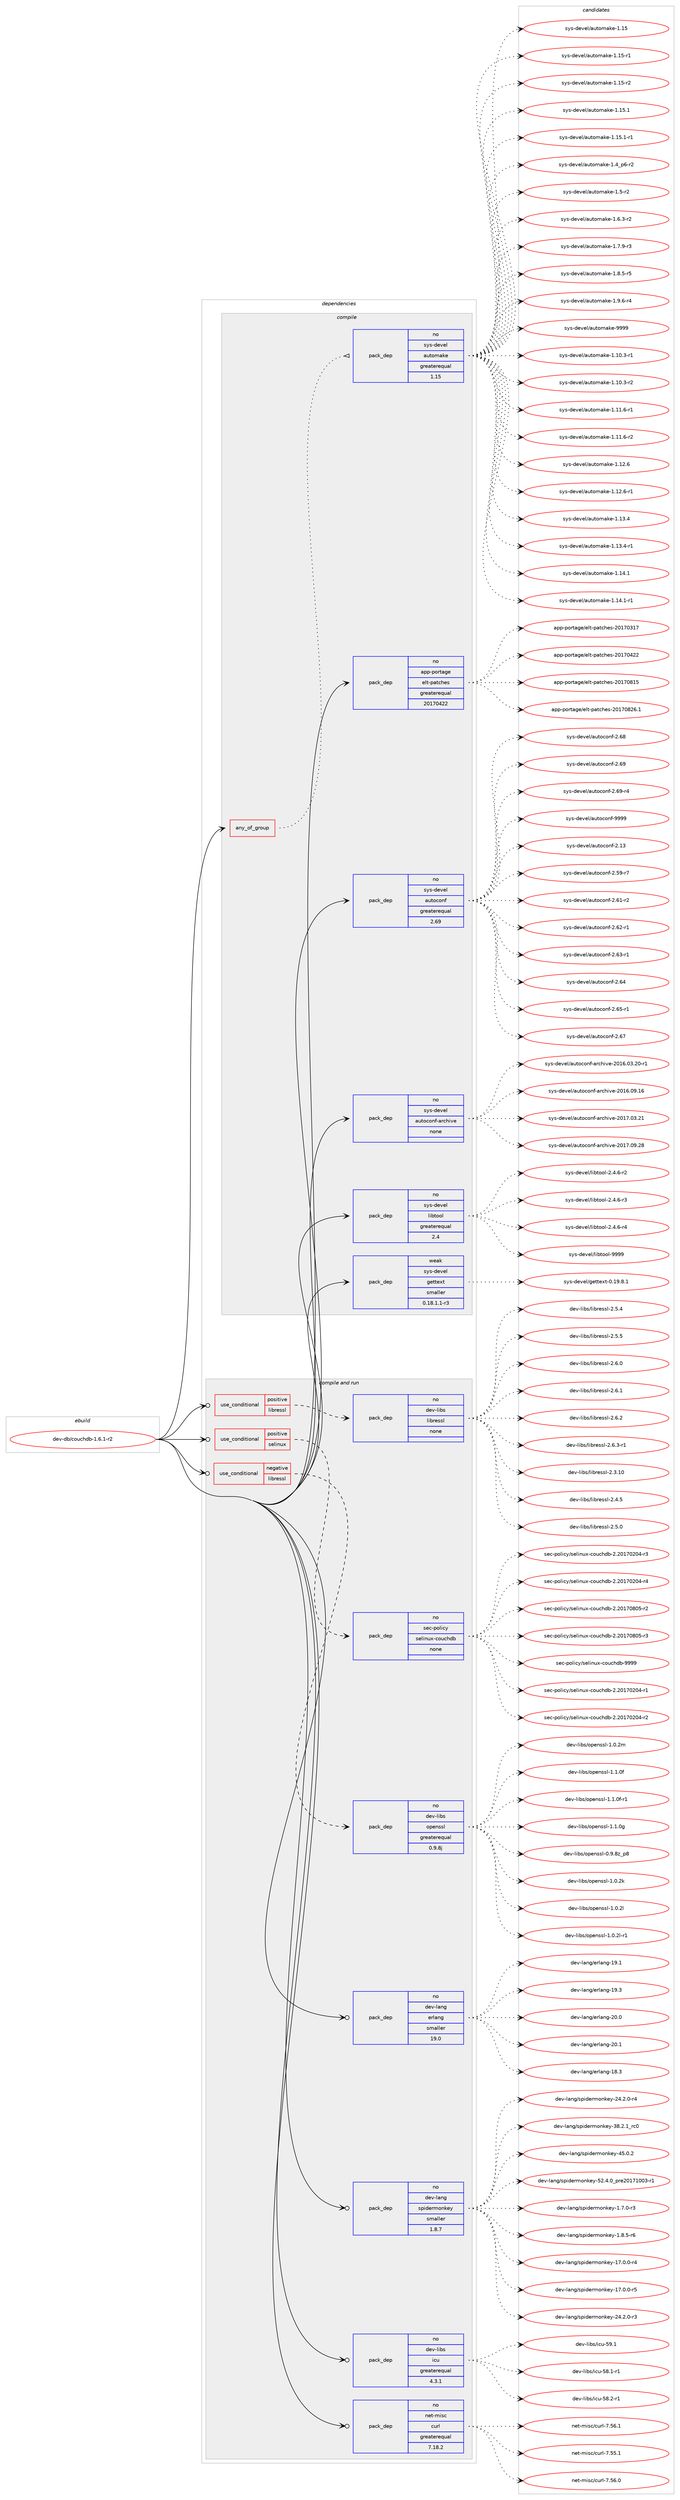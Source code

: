 digraph prolog {

# *************
# Graph options
# *************

newrank=true;
concentrate=true;
compound=true;
graph [rankdir=LR,fontname=Helvetica,fontsize=10,ranksep=1.5];#, ranksep=2.5, nodesep=0.2];
edge  [arrowhead=vee];
node  [fontname=Helvetica,fontsize=10];

# **********
# The ebuild
# **********

subgraph cluster_leftcol {
color=gray;
rank=same;
label=<<i>ebuild</i>>;
id [label="dev-db/couchdb-1.6.1-r2", color=red, width=4, href="../dev-db/couchdb-1.6.1-r2.svg"];
}

# ****************
# The dependencies
# ****************

subgraph cluster_midcol {
color=gray;
label=<<i>dependencies</i>>;
subgraph cluster_compile {
fillcolor="#eeeeee";
style=filled;
label=<<i>compile</i>>;
subgraph any1439 {
dependency66146 [label=<<TABLE BORDER="0" CELLBORDER="1" CELLSPACING="0" CELLPADDING="4"><TR><TD CELLPADDING="10">any_of_group</TD></TR></TABLE>>, shape=none, color=red];subgraph pack48782 {
dependency66147 [label=<<TABLE BORDER="0" CELLBORDER="1" CELLSPACING="0" CELLPADDING="4" WIDTH="220"><TR><TD ROWSPAN="6" CELLPADDING="30">pack_dep</TD></TR><TR><TD WIDTH="110">no</TD></TR><TR><TD>sys-devel</TD></TR><TR><TD>automake</TD></TR><TR><TD>greaterequal</TD></TR><TR><TD>1.15</TD></TR></TABLE>>, shape=none, color=blue];
}
dependency66146:e -> dependency66147:w [weight=20,style="dotted",arrowhead="oinv"];
}
id:e -> dependency66146:w [weight=20,style="solid",arrowhead="vee"];
subgraph pack48783 {
dependency66148 [label=<<TABLE BORDER="0" CELLBORDER="1" CELLSPACING="0" CELLPADDING="4" WIDTH="220"><TR><TD ROWSPAN="6" CELLPADDING="30">pack_dep</TD></TR><TR><TD WIDTH="110">no</TD></TR><TR><TD>app-portage</TD></TR><TR><TD>elt-patches</TD></TR><TR><TD>greaterequal</TD></TR><TR><TD>20170422</TD></TR></TABLE>>, shape=none, color=blue];
}
id:e -> dependency66148:w [weight=20,style="solid",arrowhead="vee"];
subgraph pack48784 {
dependency66149 [label=<<TABLE BORDER="0" CELLBORDER="1" CELLSPACING="0" CELLPADDING="4" WIDTH="220"><TR><TD ROWSPAN="6" CELLPADDING="30">pack_dep</TD></TR><TR><TD WIDTH="110">no</TD></TR><TR><TD>sys-devel</TD></TR><TR><TD>autoconf</TD></TR><TR><TD>greaterequal</TD></TR><TR><TD>2.69</TD></TR></TABLE>>, shape=none, color=blue];
}
id:e -> dependency66149:w [weight=20,style="solid",arrowhead="vee"];
subgraph pack48785 {
dependency66150 [label=<<TABLE BORDER="0" CELLBORDER="1" CELLSPACING="0" CELLPADDING="4" WIDTH="220"><TR><TD ROWSPAN="6" CELLPADDING="30">pack_dep</TD></TR><TR><TD WIDTH="110">no</TD></TR><TR><TD>sys-devel</TD></TR><TR><TD>autoconf-archive</TD></TR><TR><TD>none</TD></TR><TR><TD></TD></TR></TABLE>>, shape=none, color=blue];
}
id:e -> dependency66150:w [weight=20,style="solid",arrowhead="vee"];
subgraph pack48786 {
dependency66151 [label=<<TABLE BORDER="0" CELLBORDER="1" CELLSPACING="0" CELLPADDING="4" WIDTH="220"><TR><TD ROWSPAN="6" CELLPADDING="30">pack_dep</TD></TR><TR><TD WIDTH="110">no</TD></TR><TR><TD>sys-devel</TD></TR><TR><TD>libtool</TD></TR><TR><TD>greaterequal</TD></TR><TR><TD>2.4</TD></TR></TABLE>>, shape=none, color=blue];
}
id:e -> dependency66151:w [weight=20,style="solid",arrowhead="vee"];
subgraph pack48787 {
dependency66152 [label=<<TABLE BORDER="0" CELLBORDER="1" CELLSPACING="0" CELLPADDING="4" WIDTH="220"><TR><TD ROWSPAN="6" CELLPADDING="30">pack_dep</TD></TR><TR><TD WIDTH="110">weak</TD></TR><TR><TD>sys-devel</TD></TR><TR><TD>gettext</TD></TR><TR><TD>smaller</TD></TR><TR><TD>0.18.1.1-r3</TD></TR></TABLE>>, shape=none, color=blue];
}
id:e -> dependency66152:w [weight=20,style="solid",arrowhead="vee"];
}
subgraph cluster_compileandrun {
fillcolor="#eeeeee";
style=filled;
label=<<i>compile and run</i>>;
subgraph cond15896 {
dependency66153 [label=<<TABLE BORDER="0" CELLBORDER="1" CELLSPACING="0" CELLPADDING="4"><TR><TD ROWSPAN="3" CELLPADDING="10">use_conditional</TD></TR><TR><TD>negative</TD></TR><TR><TD>libressl</TD></TR></TABLE>>, shape=none, color=red];
subgraph pack48788 {
dependency66154 [label=<<TABLE BORDER="0" CELLBORDER="1" CELLSPACING="0" CELLPADDING="4" WIDTH="220"><TR><TD ROWSPAN="6" CELLPADDING="30">pack_dep</TD></TR><TR><TD WIDTH="110">no</TD></TR><TR><TD>dev-libs</TD></TR><TR><TD>openssl</TD></TR><TR><TD>greaterequal</TD></TR><TR><TD>0.9.8j</TD></TR></TABLE>>, shape=none, color=blue];
}
dependency66153:e -> dependency66154:w [weight=20,style="dashed",arrowhead="vee"];
}
id:e -> dependency66153:w [weight=20,style="solid",arrowhead="odotvee"];
subgraph cond15897 {
dependency66155 [label=<<TABLE BORDER="0" CELLBORDER="1" CELLSPACING="0" CELLPADDING="4"><TR><TD ROWSPAN="3" CELLPADDING="10">use_conditional</TD></TR><TR><TD>positive</TD></TR><TR><TD>libressl</TD></TR></TABLE>>, shape=none, color=red];
subgraph pack48789 {
dependency66156 [label=<<TABLE BORDER="0" CELLBORDER="1" CELLSPACING="0" CELLPADDING="4" WIDTH="220"><TR><TD ROWSPAN="6" CELLPADDING="30">pack_dep</TD></TR><TR><TD WIDTH="110">no</TD></TR><TR><TD>dev-libs</TD></TR><TR><TD>libressl</TD></TR><TR><TD>none</TD></TR><TR><TD></TD></TR></TABLE>>, shape=none, color=blue];
}
dependency66155:e -> dependency66156:w [weight=20,style="dashed",arrowhead="vee"];
}
id:e -> dependency66155:w [weight=20,style="solid",arrowhead="odotvee"];
subgraph cond15898 {
dependency66157 [label=<<TABLE BORDER="0" CELLBORDER="1" CELLSPACING="0" CELLPADDING="4"><TR><TD ROWSPAN="3" CELLPADDING="10">use_conditional</TD></TR><TR><TD>positive</TD></TR><TR><TD>selinux</TD></TR></TABLE>>, shape=none, color=red];
subgraph pack48790 {
dependency66158 [label=<<TABLE BORDER="0" CELLBORDER="1" CELLSPACING="0" CELLPADDING="4" WIDTH="220"><TR><TD ROWSPAN="6" CELLPADDING="30">pack_dep</TD></TR><TR><TD WIDTH="110">no</TD></TR><TR><TD>sec-policy</TD></TR><TR><TD>selinux-couchdb</TD></TR><TR><TD>none</TD></TR><TR><TD></TD></TR></TABLE>>, shape=none, color=blue];
}
dependency66157:e -> dependency66158:w [weight=20,style="dashed",arrowhead="vee"];
}
id:e -> dependency66157:w [weight=20,style="solid",arrowhead="odotvee"];
subgraph pack48791 {
dependency66159 [label=<<TABLE BORDER="0" CELLBORDER="1" CELLSPACING="0" CELLPADDING="4" WIDTH="220"><TR><TD ROWSPAN="6" CELLPADDING="30">pack_dep</TD></TR><TR><TD WIDTH="110">no</TD></TR><TR><TD>dev-lang</TD></TR><TR><TD>erlang</TD></TR><TR><TD>smaller</TD></TR><TR><TD>19.0</TD></TR></TABLE>>, shape=none, color=blue];
}
id:e -> dependency66159:w [weight=20,style="solid",arrowhead="odotvee"];
subgraph pack48792 {
dependency66160 [label=<<TABLE BORDER="0" CELLBORDER="1" CELLSPACING="0" CELLPADDING="4" WIDTH="220"><TR><TD ROWSPAN="6" CELLPADDING="30">pack_dep</TD></TR><TR><TD WIDTH="110">no</TD></TR><TR><TD>dev-lang</TD></TR><TR><TD>spidermonkey</TD></TR><TR><TD>smaller</TD></TR><TR><TD>1.8.7</TD></TR></TABLE>>, shape=none, color=blue];
}
id:e -> dependency66160:w [weight=20,style="solid",arrowhead="odotvee"];
subgraph pack48793 {
dependency66161 [label=<<TABLE BORDER="0" CELLBORDER="1" CELLSPACING="0" CELLPADDING="4" WIDTH="220"><TR><TD ROWSPAN="6" CELLPADDING="30">pack_dep</TD></TR><TR><TD WIDTH="110">no</TD></TR><TR><TD>dev-libs</TD></TR><TR><TD>icu</TD></TR><TR><TD>greaterequal</TD></TR><TR><TD>4.3.1</TD></TR></TABLE>>, shape=none, color=blue];
}
id:e -> dependency66161:w [weight=20,style="solid",arrowhead="odotvee"];
subgraph pack48794 {
dependency66162 [label=<<TABLE BORDER="0" CELLBORDER="1" CELLSPACING="0" CELLPADDING="4" WIDTH="220"><TR><TD ROWSPAN="6" CELLPADDING="30">pack_dep</TD></TR><TR><TD WIDTH="110">no</TD></TR><TR><TD>net-misc</TD></TR><TR><TD>curl</TD></TR><TR><TD>greaterequal</TD></TR><TR><TD>7.18.2</TD></TR></TABLE>>, shape=none, color=blue];
}
id:e -> dependency66162:w [weight=20,style="solid",arrowhead="odotvee"];
}
subgraph cluster_run {
fillcolor="#eeeeee";
style=filled;
label=<<i>run</i>>;
}
}

# **************
# The candidates
# **************

subgraph cluster_choices {
rank=same;
color=gray;
label=<<i>candidates</i>>;

subgraph choice48782 {
color=black;
nodesep=1;
choice11512111545100101118101108479711711611110997107101454946494846514511449 [label="sys-devel/automake-1.10.3-r1", color=red, width=4,href="../sys-devel/automake-1.10.3-r1.svg"];
choice11512111545100101118101108479711711611110997107101454946494846514511450 [label="sys-devel/automake-1.10.3-r2", color=red, width=4,href="../sys-devel/automake-1.10.3-r2.svg"];
choice11512111545100101118101108479711711611110997107101454946494946544511449 [label="sys-devel/automake-1.11.6-r1", color=red, width=4,href="../sys-devel/automake-1.11.6-r1.svg"];
choice11512111545100101118101108479711711611110997107101454946494946544511450 [label="sys-devel/automake-1.11.6-r2", color=red, width=4,href="../sys-devel/automake-1.11.6-r2.svg"];
choice1151211154510010111810110847971171161111099710710145494649504654 [label="sys-devel/automake-1.12.6", color=red, width=4,href="../sys-devel/automake-1.12.6.svg"];
choice11512111545100101118101108479711711611110997107101454946495046544511449 [label="sys-devel/automake-1.12.6-r1", color=red, width=4,href="../sys-devel/automake-1.12.6-r1.svg"];
choice1151211154510010111810110847971171161111099710710145494649514652 [label="sys-devel/automake-1.13.4", color=red, width=4,href="../sys-devel/automake-1.13.4.svg"];
choice11512111545100101118101108479711711611110997107101454946495146524511449 [label="sys-devel/automake-1.13.4-r1", color=red, width=4,href="../sys-devel/automake-1.13.4-r1.svg"];
choice1151211154510010111810110847971171161111099710710145494649524649 [label="sys-devel/automake-1.14.1", color=red, width=4,href="../sys-devel/automake-1.14.1.svg"];
choice11512111545100101118101108479711711611110997107101454946495246494511449 [label="sys-devel/automake-1.14.1-r1", color=red, width=4,href="../sys-devel/automake-1.14.1-r1.svg"];
choice115121115451001011181011084797117116111109971071014549464953 [label="sys-devel/automake-1.15", color=red, width=4,href="../sys-devel/automake-1.15.svg"];
choice1151211154510010111810110847971171161111099710710145494649534511449 [label="sys-devel/automake-1.15-r1", color=red, width=4,href="../sys-devel/automake-1.15-r1.svg"];
choice1151211154510010111810110847971171161111099710710145494649534511450 [label="sys-devel/automake-1.15-r2", color=red, width=4,href="../sys-devel/automake-1.15-r2.svg"];
choice1151211154510010111810110847971171161111099710710145494649534649 [label="sys-devel/automake-1.15.1", color=red, width=4,href="../sys-devel/automake-1.15.1.svg"];
choice11512111545100101118101108479711711611110997107101454946495346494511449 [label="sys-devel/automake-1.15.1-r1", color=red, width=4,href="../sys-devel/automake-1.15.1-r1.svg"];
choice115121115451001011181011084797117116111109971071014549465295112544511450 [label="sys-devel/automake-1.4_p6-r2", color=red, width=4,href="../sys-devel/automake-1.4_p6-r2.svg"];
choice11512111545100101118101108479711711611110997107101454946534511450 [label="sys-devel/automake-1.5-r2", color=red, width=4,href="../sys-devel/automake-1.5-r2.svg"];
choice115121115451001011181011084797117116111109971071014549465446514511450 [label="sys-devel/automake-1.6.3-r2", color=red, width=4,href="../sys-devel/automake-1.6.3-r2.svg"];
choice115121115451001011181011084797117116111109971071014549465546574511451 [label="sys-devel/automake-1.7.9-r3", color=red, width=4,href="../sys-devel/automake-1.7.9-r3.svg"];
choice115121115451001011181011084797117116111109971071014549465646534511453 [label="sys-devel/automake-1.8.5-r5", color=red, width=4,href="../sys-devel/automake-1.8.5-r5.svg"];
choice115121115451001011181011084797117116111109971071014549465746544511452 [label="sys-devel/automake-1.9.6-r4", color=red, width=4,href="../sys-devel/automake-1.9.6-r4.svg"];
choice115121115451001011181011084797117116111109971071014557575757 [label="sys-devel/automake-9999", color=red, width=4,href="../sys-devel/automake-9999.svg"];
dependency66147:e -> choice11512111545100101118101108479711711611110997107101454946494846514511449:w [style=dotted,weight="100"];
dependency66147:e -> choice11512111545100101118101108479711711611110997107101454946494846514511450:w [style=dotted,weight="100"];
dependency66147:e -> choice11512111545100101118101108479711711611110997107101454946494946544511449:w [style=dotted,weight="100"];
dependency66147:e -> choice11512111545100101118101108479711711611110997107101454946494946544511450:w [style=dotted,weight="100"];
dependency66147:e -> choice1151211154510010111810110847971171161111099710710145494649504654:w [style=dotted,weight="100"];
dependency66147:e -> choice11512111545100101118101108479711711611110997107101454946495046544511449:w [style=dotted,weight="100"];
dependency66147:e -> choice1151211154510010111810110847971171161111099710710145494649514652:w [style=dotted,weight="100"];
dependency66147:e -> choice11512111545100101118101108479711711611110997107101454946495146524511449:w [style=dotted,weight="100"];
dependency66147:e -> choice1151211154510010111810110847971171161111099710710145494649524649:w [style=dotted,weight="100"];
dependency66147:e -> choice11512111545100101118101108479711711611110997107101454946495246494511449:w [style=dotted,weight="100"];
dependency66147:e -> choice115121115451001011181011084797117116111109971071014549464953:w [style=dotted,weight="100"];
dependency66147:e -> choice1151211154510010111810110847971171161111099710710145494649534511449:w [style=dotted,weight="100"];
dependency66147:e -> choice1151211154510010111810110847971171161111099710710145494649534511450:w [style=dotted,weight="100"];
dependency66147:e -> choice1151211154510010111810110847971171161111099710710145494649534649:w [style=dotted,weight="100"];
dependency66147:e -> choice11512111545100101118101108479711711611110997107101454946495346494511449:w [style=dotted,weight="100"];
dependency66147:e -> choice115121115451001011181011084797117116111109971071014549465295112544511450:w [style=dotted,weight="100"];
dependency66147:e -> choice11512111545100101118101108479711711611110997107101454946534511450:w [style=dotted,weight="100"];
dependency66147:e -> choice115121115451001011181011084797117116111109971071014549465446514511450:w [style=dotted,weight="100"];
dependency66147:e -> choice115121115451001011181011084797117116111109971071014549465546574511451:w [style=dotted,weight="100"];
dependency66147:e -> choice115121115451001011181011084797117116111109971071014549465646534511453:w [style=dotted,weight="100"];
dependency66147:e -> choice115121115451001011181011084797117116111109971071014549465746544511452:w [style=dotted,weight="100"];
dependency66147:e -> choice115121115451001011181011084797117116111109971071014557575757:w [style=dotted,weight="100"];
}
subgraph choice48783 {
color=black;
nodesep=1;
choice97112112451121111141169710310147101108116451129711699104101115455048495548514955 [label="app-portage/elt-patches-20170317", color=red, width=4,href="../app-portage/elt-patches-20170317.svg"];
choice97112112451121111141169710310147101108116451129711699104101115455048495548525050 [label="app-portage/elt-patches-20170422", color=red, width=4,href="../app-portage/elt-patches-20170422.svg"];
choice97112112451121111141169710310147101108116451129711699104101115455048495548564953 [label="app-portage/elt-patches-20170815", color=red, width=4,href="../app-portage/elt-patches-20170815.svg"];
choice971121124511211111411697103101471011081164511297116991041011154550484955485650544649 [label="app-portage/elt-patches-20170826.1", color=red, width=4,href="../app-portage/elt-patches-20170826.1.svg"];
dependency66148:e -> choice97112112451121111141169710310147101108116451129711699104101115455048495548514955:w [style=dotted,weight="100"];
dependency66148:e -> choice97112112451121111141169710310147101108116451129711699104101115455048495548525050:w [style=dotted,weight="100"];
dependency66148:e -> choice97112112451121111141169710310147101108116451129711699104101115455048495548564953:w [style=dotted,weight="100"];
dependency66148:e -> choice971121124511211111411697103101471011081164511297116991041011154550484955485650544649:w [style=dotted,weight="100"];
}
subgraph choice48784 {
color=black;
nodesep=1;
choice115121115451001011181011084797117116111991111101024550464951 [label="sys-devel/autoconf-2.13", color=red, width=4,href="../sys-devel/autoconf-2.13.svg"];
choice1151211154510010111810110847971171161119911111010245504653574511455 [label="sys-devel/autoconf-2.59-r7", color=red, width=4,href="../sys-devel/autoconf-2.59-r7.svg"];
choice1151211154510010111810110847971171161119911111010245504654494511450 [label="sys-devel/autoconf-2.61-r2", color=red, width=4,href="../sys-devel/autoconf-2.61-r2.svg"];
choice1151211154510010111810110847971171161119911111010245504654504511449 [label="sys-devel/autoconf-2.62-r1", color=red, width=4,href="../sys-devel/autoconf-2.62-r1.svg"];
choice1151211154510010111810110847971171161119911111010245504654514511449 [label="sys-devel/autoconf-2.63-r1", color=red, width=4,href="../sys-devel/autoconf-2.63-r1.svg"];
choice115121115451001011181011084797117116111991111101024550465452 [label="sys-devel/autoconf-2.64", color=red, width=4,href="../sys-devel/autoconf-2.64.svg"];
choice1151211154510010111810110847971171161119911111010245504654534511449 [label="sys-devel/autoconf-2.65-r1", color=red, width=4,href="../sys-devel/autoconf-2.65-r1.svg"];
choice115121115451001011181011084797117116111991111101024550465455 [label="sys-devel/autoconf-2.67", color=red, width=4,href="../sys-devel/autoconf-2.67.svg"];
choice115121115451001011181011084797117116111991111101024550465456 [label="sys-devel/autoconf-2.68", color=red, width=4,href="../sys-devel/autoconf-2.68.svg"];
choice115121115451001011181011084797117116111991111101024550465457 [label="sys-devel/autoconf-2.69", color=red, width=4,href="../sys-devel/autoconf-2.69.svg"];
choice1151211154510010111810110847971171161119911111010245504654574511452 [label="sys-devel/autoconf-2.69-r4", color=red, width=4,href="../sys-devel/autoconf-2.69-r4.svg"];
choice115121115451001011181011084797117116111991111101024557575757 [label="sys-devel/autoconf-9999", color=red, width=4,href="../sys-devel/autoconf-9999.svg"];
dependency66149:e -> choice115121115451001011181011084797117116111991111101024550464951:w [style=dotted,weight="100"];
dependency66149:e -> choice1151211154510010111810110847971171161119911111010245504653574511455:w [style=dotted,weight="100"];
dependency66149:e -> choice1151211154510010111810110847971171161119911111010245504654494511450:w [style=dotted,weight="100"];
dependency66149:e -> choice1151211154510010111810110847971171161119911111010245504654504511449:w [style=dotted,weight="100"];
dependency66149:e -> choice1151211154510010111810110847971171161119911111010245504654514511449:w [style=dotted,weight="100"];
dependency66149:e -> choice115121115451001011181011084797117116111991111101024550465452:w [style=dotted,weight="100"];
dependency66149:e -> choice1151211154510010111810110847971171161119911111010245504654534511449:w [style=dotted,weight="100"];
dependency66149:e -> choice115121115451001011181011084797117116111991111101024550465455:w [style=dotted,weight="100"];
dependency66149:e -> choice115121115451001011181011084797117116111991111101024550465456:w [style=dotted,weight="100"];
dependency66149:e -> choice115121115451001011181011084797117116111991111101024550465457:w [style=dotted,weight="100"];
dependency66149:e -> choice1151211154510010111810110847971171161119911111010245504654574511452:w [style=dotted,weight="100"];
dependency66149:e -> choice115121115451001011181011084797117116111991111101024557575757:w [style=dotted,weight="100"];
}
subgraph choice48785 {
color=black;
nodesep=1;
choice1151211154510010111810110847971171161119911111010245971149910410511810145504849544648514650484511449 [label="sys-devel/autoconf-archive-2016.03.20-r1", color=red, width=4,href="../sys-devel/autoconf-archive-2016.03.20-r1.svg"];
choice115121115451001011181011084797117116111991111101024597114991041051181014550484954464857464954 [label="sys-devel/autoconf-archive-2016.09.16", color=red, width=4,href="../sys-devel/autoconf-archive-2016.09.16.svg"];
choice115121115451001011181011084797117116111991111101024597114991041051181014550484955464851465049 [label="sys-devel/autoconf-archive-2017.03.21", color=red, width=4,href="../sys-devel/autoconf-archive-2017.03.21.svg"];
choice115121115451001011181011084797117116111991111101024597114991041051181014550484955464857465056 [label="sys-devel/autoconf-archive-2017.09.28", color=red, width=4,href="../sys-devel/autoconf-archive-2017.09.28.svg"];
dependency66150:e -> choice1151211154510010111810110847971171161119911111010245971149910410511810145504849544648514650484511449:w [style=dotted,weight="100"];
dependency66150:e -> choice115121115451001011181011084797117116111991111101024597114991041051181014550484954464857464954:w [style=dotted,weight="100"];
dependency66150:e -> choice115121115451001011181011084797117116111991111101024597114991041051181014550484955464851465049:w [style=dotted,weight="100"];
dependency66150:e -> choice115121115451001011181011084797117116111991111101024597114991041051181014550484955464857465056:w [style=dotted,weight="100"];
}
subgraph choice48786 {
color=black;
nodesep=1;
choice1151211154510010111810110847108105981161111111084550465246544511450 [label="sys-devel/libtool-2.4.6-r2", color=red, width=4,href="../sys-devel/libtool-2.4.6-r2.svg"];
choice1151211154510010111810110847108105981161111111084550465246544511451 [label="sys-devel/libtool-2.4.6-r3", color=red, width=4,href="../sys-devel/libtool-2.4.6-r3.svg"];
choice1151211154510010111810110847108105981161111111084550465246544511452 [label="sys-devel/libtool-2.4.6-r4", color=red, width=4,href="../sys-devel/libtool-2.4.6-r4.svg"];
choice1151211154510010111810110847108105981161111111084557575757 [label="sys-devel/libtool-9999", color=red, width=4,href="../sys-devel/libtool-9999.svg"];
dependency66151:e -> choice1151211154510010111810110847108105981161111111084550465246544511450:w [style=dotted,weight="100"];
dependency66151:e -> choice1151211154510010111810110847108105981161111111084550465246544511451:w [style=dotted,weight="100"];
dependency66151:e -> choice1151211154510010111810110847108105981161111111084550465246544511452:w [style=dotted,weight="100"];
dependency66151:e -> choice1151211154510010111810110847108105981161111111084557575757:w [style=dotted,weight="100"];
}
subgraph choice48787 {
color=black;
nodesep=1;
choice1151211154510010111810110847103101116116101120116454846495746564649 [label="sys-devel/gettext-0.19.8.1", color=red, width=4,href="../sys-devel/gettext-0.19.8.1.svg"];
dependency66152:e -> choice1151211154510010111810110847103101116116101120116454846495746564649:w [style=dotted,weight="100"];
}
subgraph choice48788 {
color=black;
nodesep=1;
choice1001011184510810598115471111121011101151151084548465746561229511256 [label="dev-libs/openssl-0.9.8z_p8", color=red, width=4,href="../dev-libs/openssl-0.9.8z_p8.svg"];
choice100101118451081059811547111112101110115115108454946484650107 [label="dev-libs/openssl-1.0.2k", color=red, width=4,href="../dev-libs/openssl-1.0.2k.svg"];
choice100101118451081059811547111112101110115115108454946484650108 [label="dev-libs/openssl-1.0.2l", color=red, width=4,href="../dev-libs/openssl-1.0.2l.svg"];
choice1001011184510810598115471111121011101151151084549464846501084511449 [label="dev-libs/openssl-1.0.2l-r1", color=red, width=4,href="../dev-libs/openssl-1.0.2l-r1.svg"];
choice100101118451081059811547111112101110115115108454946484650109 [label="dev-libs/openssl-1.0.2m", color=red, width=4,href="../dev-libs/openssl-1.0.2m.svg"];
choice100101118451081059811547111112101110115115108454946494648102 [label="dev-libs/openssl-1.1.0f", color=red, width=4,href="../dev-libs/openssl-1.1.0f.svg"];
choice1001011184510810598115471111121011101151151084549464946481024511449 [label="dev-libs/openssl-1.1.0f-r1", color=red, width=4,href="../dev-libs/openssl-1.1.0f-r1.svg"];
choice100101118451081059811547111112101110115115108454946494648103 [label="dev-libs/openssl-1.1.0g", color=red, width=4,href="../dev-libs/openssl-1.1.0g.svg"];
dependency66154:e -> choice1001011184510810598115471111121011101151151084548465746561229511256:w [style=dotted,weight="100"];
dependency66154:e -> choice100101118451081059811547111112101110115115108454946484650107:w [style=dotted,weight="100"];
dependency66154:e -> choice100101118451081059811547111112101110115115108454946484650108:w [style=dotted,weight="100"];
dependency66154:e -> choice1001011184510810598115471111121011101151151084549464846501084511449:w [style=dotted,weight="100"];
dependency66154:e -> choice100101118451081059811547111112101110115115108454946484650109:w [style=dotted,weight="100"];
dependency66154:e -> choice100101118451081059811547111112101110115115108454946494648102:w [style=dotted,weight="100"];
dependency66154:e -> choice1001011184510810598115471111121011101151151084549464946481024511449:w [style=dotted,weight="100"];
dependency66154:e -> choice100101118451081059811547111112101110115115108454946494648103:w [style=dotted,weight="100"];
}
subgraph choice48789 {
color=black;
nodesep=1;
choice1001011184510810598115471081059811410111511510845504651464948 [label="dev-libs/libressl-2.3.10", color=red, width=4,href="../dev-libs/libressl-2.3.10.svg"];
choice10010111845108105981154710810598114101115115108455046524653 [label="dev-libs/libressl-2.4.5", color=red, width=4,href="../dev-libs/libressl-2.4.5.svg"];
choice10010111845108105981154710810598114101115115108455046534648 [label="dev-libs/libressl-2.5.0", color=red, width=4,href="../dev-libs/libressl-2.5.0.svg"];
choice10010111845108105981154710810598114101115115108455046534652 [label="dev-libs/libressl-2.5.4", color=red, width=4,href="../dev-libs/libressl-2.5.4.svg"];
choice10010111845108105981154710810598114101115115108455046534653 [label="dev-libs/libressl-2.5.5", color=red, width=4,href="../dev-libs/libressl-2.5.5.svg"];
choice10010111845108105981154710810598114101115115108455046544648 [label="dev-libs/libressl-2.6.0", color=red, width=4,href="../dev-libs/libressl-2.6.0.svg"];
choice10010111845108105981154710810598114101115115108455046544649 [label="dev-libs/libressl-2.6.1", color=red, width=4,href="../dev-libs/libressl-2.6.1.svg"];
choice10010111845108105981154710810598114101115115108455046544650 [label="dev-libs/libressl-2.6.2", color=red, width=4,href="../dev-libs/libressl-2.6.2.svg"];
choice100101118451081059811547108105981141011151151084550465446514511449 [label="dev-libs/libressl-2.6.3-r1", color=red, width=4,href="../dev-libs/libressl-2.6.3-r1.svg"];
dependency66156:e -> choice1001011184510810598115471081059811410111511510845504651464948:w [style=dotted,weight="100"];
dependency66156:e -> choice10010111845108105981154710810598114101115115108455046524653:w [style=dotted,weight="100"];
dependency66156:e -> choice10010111845108105981154710810598114101115115108455046534648:w [style=dotted,weight="100"];
dependency66156:e -> choice10010111845108105981154710810598114101115115108455046534652:w [style=dotted,weight="100"];
dependency66156:e -> choice10010111845108105981154710810598114101115115108455046534653:w [style=dotted,weight="100"];
dependency66156:e -> choice10010111845108105981154710810598114101115115108455046544648:w [style=dotted,weight="100"];
dependency66156:e -> choice10010111845108105981154710810598114101115115108455046544649:w [style=dotted,weight="100"];
dependency66156:e -> choice10010111845108105981154710810598114101115115108455046544650:w [style=dotted,weight="100"];
dependency66156:e -> choice100101118451081059811547108105981141011151151084550465446514511449:w [style=dotted,weight="100"];
}
subgraph choice48790 {
color=black;
nodesep=1;
choice115101994511211110810599121471151011081051101171204599111117991041009845504650484955485048524511449 [label="sec-policy/selinux-couchdb-2.20170204-r1", color=red, width=4,href="../sec-policy/selinux-couchdb-2.20170204-r1.svg"];
choice115101994511211110810599121471151011081051101171204599111117991041009845504650484955485048524511450 [label="sec-policy/selinux-couchdb-2.20170204-r2", color=red, width=4,href="../sec-policy/selinux-couchdb-2.20170204-r2.svg"];
choice115101994511211110810599121471151011081051101171204599111117991041009845504650484955485048524511451 [label="sec-policy/selinux-couchdb-2.20170204-r3", color=red, width=4,href="../sec-policy/selinux-couchdb-2.20170204-r3.svg"];
choice115101994511211110810599121471151011081051101171204599111117991041009845504650484955485048524511452 [label="sec-policy/selinux-couchdb-2.20170204-r4", color=red, width=4,href="../sec-policy/selinux-couchdb-2.20170204-r4.svg"];
choice115101994511211110810599121471151011081051101171204599111117991041009845504650484955485648534511450 [label="sec-policy/selinux-couchdb-2.20170805-r2", color=red, width=4,href="../sec-policy/selinux-couchdb-2.20170805-r2.svg"];
choice115101994511211110810599121471151011081051101171204599111117991041009845504650484955485648534511451 [label="sec-policy/selinux-couchdb-2.20170805-r3", color=red, width=4,href="../sec-policy/selinux-couchdb-2.20170805-r3.svg"];
choice11510199451121111081059912147115101108105110117120459911111799104100984557575757 [label="sec-policy/selinux-couchdb-9999", color=red, width=4,href="../sec-policy/selinux-couchdb-9999.svg"];
dependency66158:e -> choice115101994511211110810599121471151011081051101171204599111117991041009845504650484955485048524511449:w [style=dotted,weight="100"];
dependency66158:e -> choice115101994511211110810599121471151011081051101171204599111117991041009845504650484955485048524511450:w [style=dotted,weight="100"];
dependency66158:e -> choice115101994511211110810599121471151011081051101171204599111117991041009845504650484955485048524511451:w [style=dotted,weight="100"];
dependency66158:e -> choice115101994511211110810599121471151011081051101171204599111117991041009845504650484955485048524511452:w [style=dotted,weight="100"];
dependency66158:e -> choice115101994511211110810599121471151011081051101171204599111117991041009845504650484955485648534511450:w [style=dotted,weight="100"];
dependency66158:e -> choice115101994511211110810599121471151011081051101171204599111117991041009845504650484955485648534511451:w [style=dotted,weight="100"];
dependency66158:e -> choice11510199451121111081059912147115101108105110117120459911111799104100984557575757:w [style=dotted,weight="100"];
}
subgraph choice48791 {
color=black;
nodesep=1;
choice100101118451089711010347101114108971101034549564651 [label="dev-lang/erlang-18.3", color=red, width=4,href="../dev-lang/erlang-18.3.svg"];
choice100101118451089711010347101114108971101034549574649 [label="dev-lang/erlang-19.1", color=red, width=4,href="../dev-lang/erlang-19.1.svg"];
choice100101118451089711010347101114108971101034549574651 [label="dev-lang/erlang-19.3", color=red, width=4,href="../dev-lang/erlang-19.3.svg"];
choice100101118451089711010347101114108971101034550484648 [label="dev-lang/erlang-20.0", color=red, width=4,href="../dev-lang/erlang-20.0.svg"];
choice100101118451089711010347101114108971101034550484649 [label="dev-lang/erlang-20.1", color=red, width=4,href="../dev-lang/erlang-20.1.svg"];
dependency66159:e -> choice100101118451089711010347101114108971101034549564651:w [style=dotted,weight="100"];
dependency66159:e -> choice100101118451089711010347101114108971101034549574649:w [style=dotted,weight="100"];
dependency66159:e -> choice100101118451089711010347101114108971101034549574651:w [style=dotted,weight="100"];
dependency66159:e -> choice100101118451089711010347101114108971101034550484648:w [style=dotted,weight="100"];
dependency66159:e -> choice100101118451089711010347101114108971101034550484649:w [style=dotted,weight="100"];
}
subgraph choice48792 {
color=black;
nodesep=1;
choice1001011184510897110103471151121051001011141091111101071011214549465546484511451 [label="dev-lang/spidermonkey-1.7.0-r3", color=red, width=4,href="../dev-lang/spidermonkey-1.7.0-r3.svg"];
choice1001011184510897110103471151121051001011141091111101071011214549465646534511454 [label="dev-lang/spidermonkey-1.8.5-r6", color=red, width=4,href="../dev-lang/spidermonkey-1.8.5-r6.svg"];
choice100101118451089711010347115112105100101114109111110107101121454955464846484511452 [label="dev-lang/spidermonkey-17.0.0-r4", color=red, width=4,href="../dev-lang/spidermonkey-17.0.0-r4.svg"];
choice100101118451089711010347115112105100101114109111110107101121454955464846484511453 [label="dev-lang/spidermonkey-17.0.0-r5", color=red, width=4,href="../dev-lang/spidermonkey-17.0.0-r5.svg"];
choice100101118451089711010347115112105100101114109111110107101121455052465046484511451 [label="dev-lang/spidermonkey-24.2.0-r3", color=red, width=4,href="../dev-lang/spidermonkey-24.2.0-r3.svg"];
choice100101118451089711010347115112105100101114109111110107101121455052465046484511452 [label="dev-lang/spidermonkey-24.2.0-r4", color=red, width=4,href="../dev-lang/spidermonkey-24.2.0-r4.svg"];
choice10010111845108971101034711511210510010111410911111010710112145515646504649951149948 [label="dev-lang/spidermonkey-38.2.1_rc0", color=red, width=4,href="../dev-lang/spidermonkey-38.2.1_rc0.svg"];
choice10010111845108971101034711511210510010111410911111010710112145525346484650 [label="dev-lang/spidermonkey-45.0.2", color=red, width=4,href="../dev-lang/spidermonkey-45.0.2.svg"];
choice100101118451089711010347115112105100101114109111110107101121455350465246489511211410150484955494848514511449 [label="dev-lang/spidermonkey-52.4.0_pre20171003-r1", color=red, width=4,href="../dev-lang/spidermonkey-52.4.0_pre20171003-r1.svg"];
dependency66160:e -> choice1001011184510897110103471151121051001011141091111101071011214549465546484511451:w [style=dotted,weight="100"];
dependency66160:e -> choice1001011184510897110103471151121051001011141091111101071011214549465646534511454:w [style=dotted,weight="100"];
dependency66160:e -> choice100101118451089711010347115112105100101114109111110107101121454955464846484511452:w [style=dotted,weight="100"];
dependency66160:e -> choice100101118451089711010347115112105100101114109111110107101121454955464846484511453:w [style=dotted,weight="100"];
dependency66160:e -> choice100101118451089711010347115112105100101114109111110107101121455052465046484511451:w [style=dotted,weight="100"];
dependency66160:e -> choice100101118451089711010347115112105100101114109111110107101121455052465046484511452:w [style=dotted,weight="100"];
dependency66160:e -> choice10010111845108971101034711511210510010111410911111010710112145515646504649951149948:w [style=dotted,weight="100"];
dependency66160:e -> choice10010111845108971101034711511210510010111410911111010710112145525346484650:w [style=dotted,weight="100"];
dependency66160:e -> choice100101118451089711010347115112105100101114109111110107101121455350465246489511211410150484955494848514511449:w [style=dotted,weight="100"];
}
subgraph choice48793 {
color=black;
nodesep=1;
choice1001011184510810598115471059911745535646494511449 [label="dev-libs/icu-58.1-r1", color=red, width=4,href="../dev-libs/icu-58.1-r1.svg"];
choice1001011184510810598115471059911745535646504511449 [label="dev-libs/icu-58.2-r1", color=red, width=4,href="../dev-libs/icu-58.2-r1.svg"];
choice100101118451081059811547105991174553574649 [label="dev-libs/icu-59.1", color=red, width=4,href="../dev-libs/icu-59.1.svg"];
dependency66161:e -> choice1001011184510810598115471059911745535646494511449:w [style=dotted,weight="100"];
dependency66161:e -> choice1001011184510810598115471059911745535646504511449:w [style=dotted,weight="100"];
dependency66161:e -> choice100101118451081059811547105991174553574649:w [style=dotted,weight="100"];
}
subgraph choice48794 {
color=black;
nodesep=1;
choice1101011164510910511599479911711410845554653534649 [label="net-misc/curl-7.55.1", color=red, width=4,href="../net-misc/curl-7.55.1.svg"];
choice1101011164510910511599479911711410845554653544648 [label="net-misc/curl-7.56.0", color=red, width=4,href="../net-misc/curl-7.56.0.svg"];
choice1101011164510910511599479911711410845554653544649 [label="net-misc/curl-7.56.1", color=red, width=4,href="../net-misc/curl-7.56.1.svg"];
dependency66162:e -> choice1101011164510910511599479911711410845554653534649:w [style=dotted,weight="100"];
dependency66162:e -> choice1101011164510910511599479911711410845554653544648:w [style=dotted,weight="100"];
dependency66162:e -> choice1101011164510910511599479911711410845554653544649:w [style=dotted,weight="100"];
}
}

}
